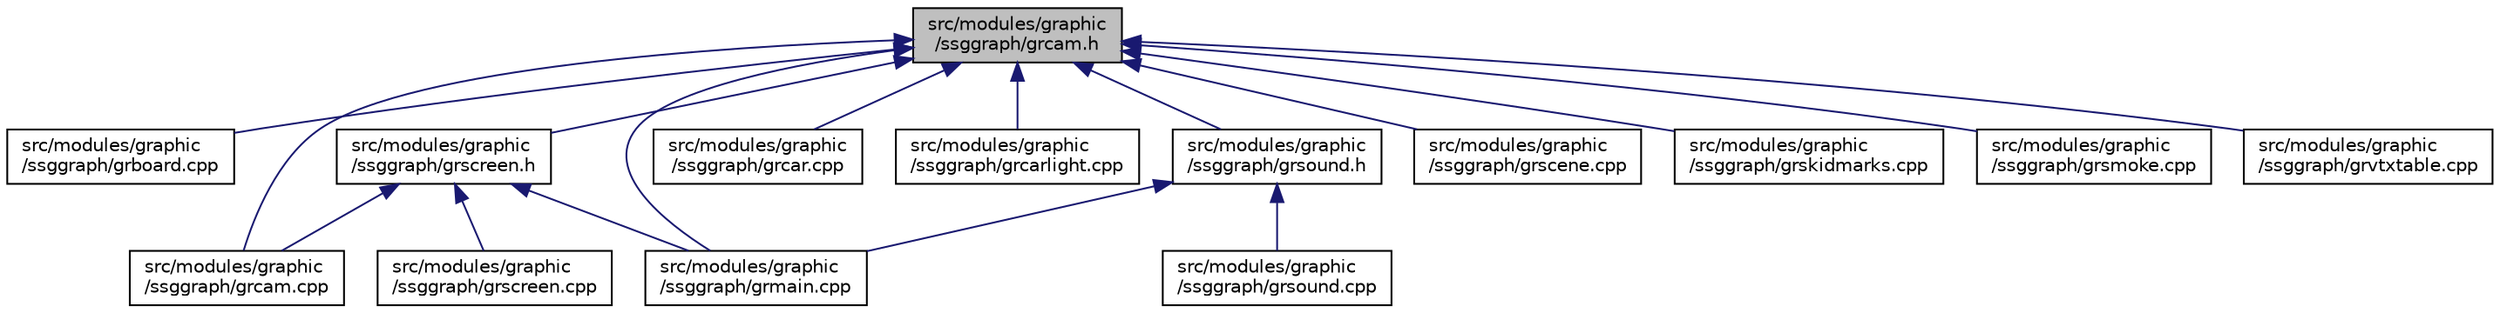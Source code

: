 digraph "src/modules/graphic/ssggraph/grcam.h"
{
  edge [fontname="Helvetica",fontsize="10",labelfontname="Helvetica",labelfontsize="10"];
  node [fontname="Helvetica",fontsize="10",shape=record];
  Node1 [label="src/modules/graphic\l/ssggraph/grcam.h",height=0.2,width=0.4,color="black", fillcolor="grey75", style="filled", fontcolor="black"];
  Node1 -> Node2 [dir="back",color="midnightblue",fontsize="10",style="solid",fontname="Helvetica"];
  Node2 [label="src/modules/graphic\l/ssggraph/grboard.cpp",height=0.2,width=0.4,color="black", fillcolor="white", style="filled",URL="$grboard_8cpp.html"];
  Node1 -> Node3 [dir="back",color="midnightblue",fontsize="10",style="solid",fontname="Helvetica"];
  Node3 [label="src/modules/graphic\l/ssggraph/grcam.cpp",height=0.2,width=0.4,color="black", fillcolor="white", style="filled",URL="$grcam_8cpp.html"];
  Node1 -> Node4 [dir="back",color="midnightblue",fontsize="10",style="solid",fontname="Helvetica"];
  Node4 [label="src/modules/graphic\l/ssggraph/grscreen.h",height=0.2,width=0.4,color="black", fillcolor="white", style="filled",URL="$grscreen_8h.html"];
  Node4 -> Node3 [dir="back",color="midnightblue",fontsize="10",style="solid",fontname="Helvetica"];
  Node4 -> Node5 [dir="back",color="midnightblue",fontsize="10",style="solid",fontname="Helvetica"];
  Node5 [label="src/modules/graphic\l/ssggraph/grmain.cpp",height=0.2,width=0.4,color="black", fillcolor="white", style="filled",URL="$grmain_8cpp.html"];
  Node4 -> Node6 [dir="back",color="midnightblue",fontsize="10",style="solid",fontname="Helvetica"];
  Node6 [label="src/modules/graphic\l/ssggraph/grscreen.cpp",height=0.2,width=0.4,color="black", fillcolor="white", style="filled",URL="$grscreen_8cpp.html"];
  Node1 -> Node7 [dir="back",color="midnightblue",fontsize="10",style="solid",fontname="Helvetica"];
  Node7 [label="src/modules/graphic\l/ssggraph/grcar.cpp",height=0.2,width=0.4,color="black", fillcolor="white", style="filled",URL="$grcar_8cpp.html"];
  Node1 -> Node8 [dir="back",color="midnightblue",fontsize="10",style="solid",fontname="Helvetica"];
  Node8 [label="src/modules/graphic\l/ssggraph/grcarlight.cpp",height=0.2,width=0.4,color="black", fillcolor="white", style="filled",URL="$grcarlight_8cpp.html"];
  Node1 -> Node5 [dir="back",color="midnightblue",fontsize="10",style="solid",fontname="Helvetica"];
  Node1 -> Node9 [dir="back",color="midnightblue",fontsize="10",style="solid",fontname="Helvetica"];
  Node9 [label="src/modules/graphic\l/ssggraph/grsound.h",height=0.2,width=0.4,color="black", fillcolor="white", style="filled",URL="$grsound_8h.html"];
  Node9 -> Node5 [dir="back",color="midnightblue",fontsize="10",style="solid",fontname="Helvetica"];
  Node9 -> Node10 [dir="back",color="midnightblue",fontsize="10",style="solid",fontname="Helvetica"];
  Node10 [label="src/modules/graphic\l/ssggraph/grsound.cpp",height=0.2,width=0.4,color="black", fillcolor="white", style="filled",URL="$grsound_8cpp.html"];
  Node1 -> Node11 [dir="back",color="midnightblue",fontsize="10",style="solid",fontname="Helvetica"];
  Node11 [label="src/modules/graphic\l/ssggraph/grscene.cpp",height=0.2,width=0.4,color="black", fillcolor="white", style="filled",URL="$grscene_8cpp.html"];
  Node1 -> Node12 [dir="back",color="midnightblue",fontsize="10",style="solid",fontname="Helvetica"];
  Node12 [label="src/modules/graphic\l/ssggraph/grskidmarks.cpp",height=0.2,width=0.4,color="black", fillcolor="white", style="filled",URL="$grskidmarks_8cpp.html"];
  Node1 -> Node13 [dir="back",color="midnightblue",fontsize="10",style="solid",fontname="Helvetica"];
  Node13 [label="src/modules/graphic\l/ssggraph/grsmoke.cpp",height=0.2,width=0.4,color="black", fillcolor="white", style="filled",URL="$grsmoke_8cpp.html"];
  Node1 -> Node14 [dir="back",color="midnightblue",fontsize="10",style="solid",fontname="Helvetica"];
  Node14 [label="src/modules/graphic\l/ssggraph/grvtxtable.cpp",height=0.2,width=0.4,color="black", fillcolor="white", style="filled",URL="$grvtxtable_8cpp.html"];
}
